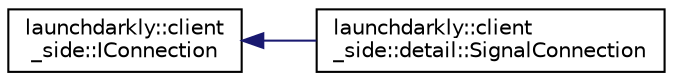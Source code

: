 digraph "Graphical Class Hierarchy"
{
 // LATEX_PDF_SIZE
  edge [fontname="Helvetica",fontsize="10",labelfontname="Helvetica",labelfontsize="10"];
  node [fontname="Helvetica",fontsize="10",shape=record];
  rankdir="LR";
  Node0 [label="launchdarkly::client\l_side::IConnection",height=0.2,width=0.4,color="black", fillcolor="white", style="filled",URL="$classlaunchdarkly_1_1client__side_1_1IConnection.html",tooltip=" "];
  Node0 -> Node1 [dir="back",color="midnightblue",fontsize="10",style="solid",fontname="Helvetica"];
  Node1 [label="launchdarkly::client\l_side::detail::SignalConnection",height=0.2,width=0.4,color="black", fillcolor="white", style="filled",URL="$classlaunchdarkly_1_1client__side_1_1detail_1_1SignalConnection.html",tooltip=" "];
}
